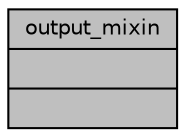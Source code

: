 digraph "output_mixin"
{
 // LATEX_PDF_SIZE
  edge [fontname="Helvetica",fontsize="10",labelfontname="Helvetica",labelfontsize="10"];
  node [fontname="Helvetica",fontsize="10",shape=record];
  Node1 [label="{output_mixin\n||}",height=0.2,width=0.4,color="black", fillcolor="grey75", style="filled", fontcolor="black",tooltip=" "];
}
